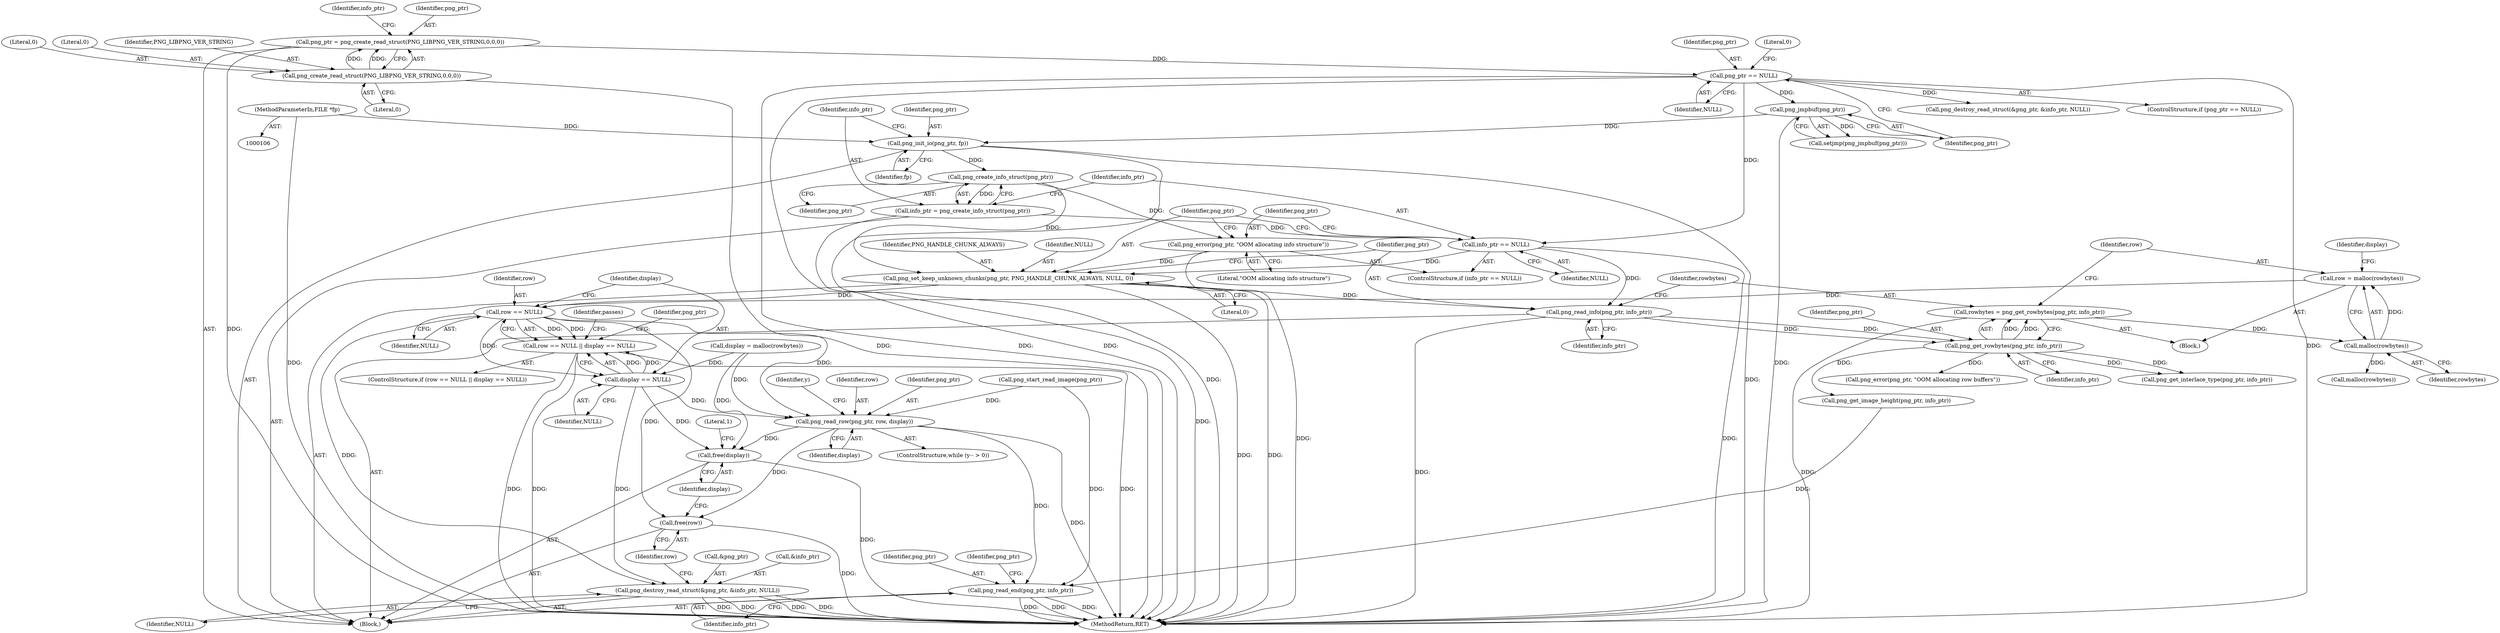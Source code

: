 digraph "0_Android_9d4853418ab2f754c2b63e091c29c5529b8b86ca_153@API" {
"1000189" [label="(Call,row = malloc(rowbytes))"];
"1000191" [label="(Call,malloc(rowbytes))"];
"1000184" [label="(Call,rowbytes = png_get_rowbytes(png_ptr, info_ptr))"];
"1000186" [label="(Call,png_get_rowbytes(png_ptr, info_ptr))"];
"1000179" [label="(Call,png_read_info(png_ptr, info_ptr))"];
"1000174" [label="(Call,png_set_keep_unknown_chunks(png_ptr, PNG_HANDLE_CHUNK_ALWAYS, NULL, 0))"];
"1000171" [label="(Call,png_error(png_ptr, \"OOM allocating info structure\"))"];
"1000165" [label="(Call,png_create_info_struct(png_ptr))"];
"1000160" [label="(Call,png_init_io(png_ptr, fp))"];
"1000137" [label="(Call,png_jmpbuf(png_ptr))"];
"1000130" [label="(Call,png_ptr == NULL)"];
"1000110" [label="(Call,png_ptr = png_create_read_struct(PNG_LIBPNG_VER_STRING,0,0,0))"];
"1000112" [label="(Call,png_create_read_struct(PNG_LIBPNG_VER_STRING,0,0,0))"];
"1000107" [label="(MethodParameterIn,FILE *fp)"];
"1000168" [label="(Call,info_ptr == NULL)"];
"1000163" [label="(Call,info_ptr = png_create_info_struct(png_ptr))"];
"1000199" [label="(Call,row == NULL)"];
"1000198" [label="(Call,row == NULL || display == NULL)"];
"1000202" [label="(Call,display == NULL)"];
"1000263" [label="(Call,png_read_row(png_ptr, row, display))"];
"1000267" [label="(Call,png_read_end(png_ptr, info_ptr))"];
"1000276" [label="(Call,free(row))"];
"1000278" [label="(Call,free(display))"];
"1000270" [label="(Call,png_destroy_read_struct(&png_ptr, &info_ptr, NULL))"];
"1000182" [label="(Block,)"];
"1000258" [label="(ControlStructure,while (y-- > 0))"];
"1000186" [label="(Call,png_get_rowbytes(png_ptr, info_ptr))"];
"1000273" [label="(Call,&info_ptr)"];
"1000137" [label="(Call,png_jmpbuf(png_ptr))"];
"1000270" [label="(Call,png_destroy_read_struct(&png_ptr, &info_ptr, NULL))"];
"1000277" [label="(Identifier,row)"];
"1000271" [label="(Call,&png_ptr)"];
"1000211" [label="(Identifier,passes)"];
"1000178" [label="(Literal,0)"];
"1000162" [label="(Identifier,fp)"];
"1000265" [label="(Identifier,row)"];
"1000275" [label="(Identifier,NULL)"];
"1000233" [label="(Call,png_start_read_image(png_ptr))"];
"1000116" [label="(Literal,0)"];
"1000195" [label="(Call,malloc(rowbytes))"];
"1000115" [label="(Literal,0)"];
"1000179" [label="(Call,png_read_info(png_ptr, info_ptr))"];
"1000176" [label="(Identifier,PNG_HANDLE_CHUNK_ALWAYS)"];
"1000132" [label="(Identifier,NULL)"];
"1000114" [label="(Literal,0)"];
"1000170" [label="(Identifier,NULL)"];
"1000177" [label="(Identifier,NULL)"];
"1000167" [label="(ControlStructure,if (info_ptr == NULL))"];
"1000205" [label="(Call,png_error(png_ptr, \"OOM allocating row buffers\"))"];
"1000206" [label="(Identifier,png_ptr)"];
"1000171" [label="(Call,png_error(png_ptr, \"OOM allocating info structure\"))"];
"1000189" [label="(Call,row = malloc(rowbytes))"];
"1000161" [label="(Identifier,png_ptr)"];
"1000164" [label="(Identifier,info_ptr)"];
"1000119" [label="(Identifier,info_ptr)"];
"1000136" [label="(Call,setjmp(png_jmpbuf(png_ptr)))"];
"1000160" [label="(Call,png_init_io(png_ptr, fp))"];
"1000169" [label="(Identifier,info_ptr)"];
"1000200" [label="(Identifier,row)"];
"1000264" [label="(Identifier,png_ptr)"];
"1000168" [label="(Call,info_ptr == NULL)"];
"1000272" [label="(Identifier,png_ptr)"];
"1000263" [label="(Call,png_read_row(png_ptr, row, display))"];
"1000192" [label="(Identifier,rowbytes)"];
"1000279" [label="(Identifier,display)"];
"1000175" [label="(Identifier,png_ptr)"];
"1000224" [label="(Call,png_get_image_height(png_ptr, info_ptr))"];
"1000281" [label="(Literal,1)"];
"1000130" [label="(Call,png_ptr == NULL)"];
"1000111" [label="(Identifier,png_ptr)"];
"1000204" [label="(Identifier,NULL)"];
"1000110" [label="(Call,png_ptr = png_create_read_struct(PNG_LIBPNG_VER_STRING,0,0,0))"];
"1000190" [label="(Identifier,row)"];
"1000108" [label="(Block,)"];
"1000131" [label="(Identifier,png_ptr)"];
"1000107" [label="(MethodParameterIn,FILE *fp)"];
"1000282" [label="(MethodReturn,RET)"];
"1000269" [label="(Identifier,info_ptr)"];
"1000268" [label="(Identifier,png_ptr)"];
"1000134" [label="(Literal,0)"];
"1000174" [label="(Call,png_set_keep_unknown_chunks(png_ptr, PNG_HANDLE_CHUNK_ALWAYS, NULL, 0))"];
"1000276" [label="(Call,free(row))"];
"1000278" [label="(Call,free(display))"];
"1000197" [label="(ControlStructure,if (row == NULL || display == NULL))"];
"1000166" [label="(Identifier,png_ptr)"];
"1000188" [label="(Identifier,info_ptr)"];
"1000198" [label="(Call,row == NULL || display == NULL)"];
"1000267" [label="(Call,png_read_end(png_ptr, info_ptr))"];
"1000191" [label="(Call,malloc(rowbytes))"];
"1000194" [label="(Identifier,display)"];
"1000180" [label="(Identifier,png_ptr)"];
"1000140" [label="(Call,png_destroy_read_struct(&png_ptr, &info_ptr, NULL))"];
"1000165" [label="(Call,png_create_info_struct(png_ptr))"];
"1000113" [label="(Identifier,PNG_LIBPNG_VER_STRING)"];
"1000184" [label="(Call,rowbytes = png_get_rowbytes(png_ptr, info_ptr))"];
"1000138" [label="(Identifier,png_ptr)"];
"1000214" [label="(Call,png_get_interlace_type(png_ptr, info_ptr))"];
"1000203" [label="(Identifier,display)"];
"1000129" [label="(ControlStructure,if (png_ptr == NULL))"];
"1000266" [label="(Identifier,display)"];
"1000187" [label="(Identifier,png_ptr)"];
"1000112" [label="(Call,png_create_read_struct(PNG_LIBPNG_VER_STRING,0,0,0))"];
"1000163" [label="(Call,info_ptr = png_create_info_struct(png_ptr))"];
"1000202" [label="(Call,display == NULL)"];
"1000201" [label="(Identifier,NULL)"];
"1000261" [label="(Identifier,y)"];
"1000173" [label="(Literal,\"OOM allocating info structure\")"];
"1000172" [label="(Identifier,png_ptr)"];
"1000185" [label="(Identifier,rowbytes)"];
"1000199" [label="(Call,row == NULL)"];
"1000193" [label="(Call,display = malloc(rowbytes))"];
"1000181" [label="(Identifier,info_ptr)"];
"1000189" -> "1000182"  [label="AST: "];
"1000189" -> "1000191"  [label="CFG: "];
"1000190" -> "1000189"  [label="AST: "];
"1000191" -> "1000189"  [label="AST: "];
"1000194" -> "1000189"  [label="CFG: "];
"1000191" -> "1000189"  [label="DDG: "];
"1000189" -> "1000199"  [label="DDG: "];
"1000191" -> "1000192"  [label="CFG: "];
"1000192" -> "1000191"  [label="AST: "];
"1000184" -> "1000191"  [label="DDG: "];
"1000191" -> "1000195"  [label="DDG: "];
"1000184" -> "1000182"  [label="AST: "];
"1000184" -> "1000186"  [label="CFG: "];
"1000185" -> "1000184"  [label="AST: "];
"1000186" -> "1000184"  [label="AST: "];
"1000190" -> "1000184"  [label="CFG: "];
"1000184" -> "1000282"  [label="DDG: "];
"1000186" -> "1000184"  [label="DDG: "];
"1000186" -> "1000184"  [label="DDG: "];
"1000186" -> "1000188"  [label="CFG: "];
"1000187" -> "1000186"  [label="AST: "];
"1000188" -> "1000186"  [label="AST: "];
"1000179" -> "1000186"  [label="DDG: "];
"1000179" -> "1000186"  [label="DDG: "];
"1000186" -> "1000205"  [label="DDG: "];
"1000186" -> "1000214"  [label="DDG: "];
"1000186" -> "1000214"  [label="DDG: "];
"1000186" -> "1000224"  [label="DDG: "];
"1000179" -> "1000108"  [label="AST: "];
"1000179" -> "1000181"  [label="CFG: "];
"1000180" -> "1000179"  [label="AST: "];
"1000181" -> "1000179"  [label="AST: "];
"1000185" -> "1000179"  [label="CFG: "];
"1000179" -> "1000282"  [label="DDG: "];
"1000174" -> "1000179"  [label="DDG: "];
"1000168" -> "1000179"  [label="DDG: "];
"1000174" -> "1000108"  [label="AST: "];
"1000174" -> "1000178"  [label="CFG: "];
"1000175" -> "1000174"  [label="AST: "];
"1000176" -> "1000174"  [label="AST: "];
"1000177" -> "1000174"  [label="AST: "];
"1000178" -> "1000174"  [label="AST: "];
"1000180" -> "1000174"  [label="CFG: "];
"1000174" -> "1000282"  [label="DDG: "];
"1000174" -> "1000282"  [label="DDG: "];
"1000171" -> "1000174"  [label="DDG: "];
"1000165" -> "1000174"  [label="DDG: "];
"1000168" -> "1000174"  [label="DDG: "];
"1000174" -> "1000199"  [label="DDG: "];
"1000171" -> "1000167"  [label="AST: "];
"1000171" -> "1000173"  [label="CFG: "];
"1000172" -> "1000171"  [label="AST: "];
"1000173" -> "1000171"  [label="AST: "];
"1000175" -> "1000171"  [label="CFG: "];
"1000171" -> "1000282"  [label="DDG: "];
"1000165" -> "1000171"  [label="DDG: "];
"1000165" -> "1000163"  [label="AST: "];
"1000165" -> "1000166"  [label="CFG: "];
"1000166" -> "1000165"  [label="AST: "];
"1000163" -> "1000165"  [label="CFG: "];
"1000165" -> "1000163"  [label="DDG: "];
"1000160" -> "1000165"  [label="DDG: "];
"1000160" -> "1000108"  [label="AST: "];
"1000160" -> "1000162"  [label="CFG: "];
"1000161" -> "1000160"  [label="AST: "];
"1000162" -> "1000160"  [label="AST: "];
"1000164" -> "1000160"  [label="CFG: "];
"1000160" -> "1000282"  [label="DDG: "];
"1000160" -> "1000282"  [label="DDG: "];
"1000137" -> "1000160"  [label="DDG: "];
"1000107" -> "1000160"  [label="DDG: "];
"1000137" -> "1000136"  [label="AST: "];
"1000137" -> "1000138"  [label="CFG: "];
"1000138" -> "1000137"  [label="AST: "];
"1000136" -> "1000137"  [label="CFG: "];
"1000137" -> "1000282"  [label="DDG: "];
"1000137" -> "1000136"  [label="DDG: "];
"1000130" -> "1000137"  [label="DDG: "];
"1000130" -> "1000129"  [label="AST: "];
"1000130" -> "1000132"  [label="CFG: "];
"1000131" -> "1000130"  [label="AST: "];
"1000132" -> "1000130"  [label="AST: "];
"1000134" -> "1000130"  [label="CFG: "];
"1000138" -> "1000130"  [label="CFG: "];
"1000130" -> "1000282"  [label="DDG: "];
"1000130" -> "1000282"  [label="DDG: "];
"1000130" -> "1000282"  [label="DDG: "];
"1000110" -> "1000130"  [label="DDG: "];
"1000130" -> "1000140"  [label="DDG: "];
"1000130" -> "1000168"  [label="DDG: "];
"1000110" -> "1000108"  [label="AST: "];
"1000110" -> "1000112"  [label="CFG: "];
"1000111" -> "1000110"  [label="AST: "];
"1000112" -> "1000110"  [label="AST: "];
"1000119" -> "1000110"  [label="CFG: "];
"1000110" -> "1000282"  [label="DDG: "];
"1000112" -> "1000110"  [label="DDG: "];
"1000112" -> "1000110"  [label="DDG: "];
"1000112" -> "1000116"  [label="CFG: "];
"1000113" -> "1000112"  [label="AST: "];
"1000114" -> "1000112"  [label="AST: "];
"1000115" -> "1000112"  [label="AST: "];
"1000116" -> "1000112"  [label="AST: "];
"1000112" -> "1000282"  [label="DDG: "];
"1000107" -> "1000106"  [label="AST: "];
"1000107" -> "1000282"  [label="DDG: "];
"1000168" -> "1000167"  [label="AST: "];
"1000168" -> "1000170"  [label="CFG: "];
"1000169" -> "1000168"  [label="AST: "];
"1000170" -> "1000168"  [label="AST: "];
"1000172" -> "1000168"  [label="CFG: "];
"1000175" -> "1000168"  [label="CFG: "];
"1000168" -> "1000282"  [label="DDG: "];
"1000163" -> "1000168"  [label="DDG: "];
"1000163" -> "1000108"  [label="AST: "];
"1000164" -> "1000163"  [label="AST: "];
"1000169" -> "1000163"  [label="CFG: "];
"1000163" -> "1000282"  [label="DDG: "];
"1000199" -> "1000198"  [label="AST: "];
"1000199" -> "1000201"  [label="CFG: "];
"1000200" -> "1000199"  [label="AST: "];
"1000201" -> "1000199"  [label="AST: "];
"1000203" -> "1000199"  [label="CFG: "];
"1000198" -> "1000199"  [label="CFG: "];
"1000199" -> "1000198"  [label="DDG: "];
"1000199" -> "1000198"  [label="DDG: "];
"1000199" -> "1000202"  [label="DDG: "];
"1000199" -> "1000263"  [label="DDG: "];
"1000199" -> "1000270"  [label="DDG: "];
"1000199" -> "1000276"  [label="DDG: "];
"1000198" -> "1000197"  [label="AST: "];
"1000198" -> "1000202"  [label="CFG: "];
"1000202" -> "1000198"  [label="AST: "];
"1000206" -> "1000198"  [label="CFG: "];
"1000211" -> "1000198"  [label="CFG: "];
"1000198" -> "1000282"  [label="DDG: "];
"1000198" -> "1000282"  [label="DDG: "];
"1000198" -> "1000282"  [label="DDG: "];
"1000202" -> "1000198"  [label="DDG: "];
"1000202" -> "1000198"  [label="DDG: "];
"1000202" -> "1000204"  [label="CFG: "];
"1000203" -> "1000202"  [label="AST: "];
"1000204" -> "1000202"  [label="AST: "];
"1000193" -> "1000202"  [label="DDG: "];
"1000202" -> "1000263"  [label="DDG: "];
"1000202" -> "1000270"  [label="DDG: "];
"1000202" -> "1000278"  [label="DDG: "];
"1000263" -> "1000258"  [label="AST: "];
"1000263" -> "1000266"  [label="CFG: "];
"1000264" -> "1000263"  [label="AST: "];
"1000265" -> "1000263"  [label="AST: "];
"1000266" -> "1000263"  [label="AST: "];
"1000261" -> "1000263"  [label="CFG: "];
"1000263" -> "1000282"  [label="DDG: "];
"1000233" -> "1000263"  [label="DDG: "];
"1000193" -> "1000263"  [label="DDG: "];
"1000263" -> "1000267"  [label="DDG: "];
"1000263" -> "1000276"  [label="DDG: "];
"1000263" -> "1000278"  [label="DDG: "];
"1000267" -> "1000108"  [label="AST: "];
"1000267" -> "1000269"  [label="CFG: "];
"1000268" -> "1000267"  [label="AST: "];
"1000269" -> "1000267"  [label="AST: "];
"1000272" -> "1000267"  [label="CFG: "];
"1000267" -> "1000282"  [label="DDG: "];
"1000267" -> "1000282"  [label="DDG: "];
"1000267" -> "1000282"  [label="DDG: "];
"1000233" -> "1000267"  [label="DDG: "];
"1000224" -> "1000267"  [label="DDG: "];
"1000276" -> "1000108"  [label="AST: "];
"1000276" -> "1000277"  [label="CFG: "];
"1000277" -> "1000276"  [label="AST: "];
"1000279" -> "1000276"  [label="CFG: "];
"1000276" -> "1000282"  [label="DDG: "];
"1000278" -> "1000108"  [label="AST: "];
"1000278" -> "1000279"  [label="CFG: "];
"1000279" -> "1000278"  [label="AST: "];
"1000281" -> "1000278"  [label="CFG: "];
"1000278" -> "1000282"  [label="DDG: "];
"1000193" -> "1000278"  [label="DDG: "];
"1000270" -> "1000108"  [label="AST: "];
"1000270" -> "1000275"  [label="CFG: "];
"1000271" -> "1000270"  [label="AST: "];
"1000273" -> "1000270"  [label="AST: "];
"1000275" -> "1000270"  [label="AST: "];
"1000277" -> "1000270"  [label="CFG: "];
"1000270" -> "1000282"  [label="DDG: "];
"1000270" -> "1000282"  [label="DDG: "];
"1000270" -> "1000282"  [label="DDG: "];
"1000270" -> "1000282"  [label="DDG: "];
}
